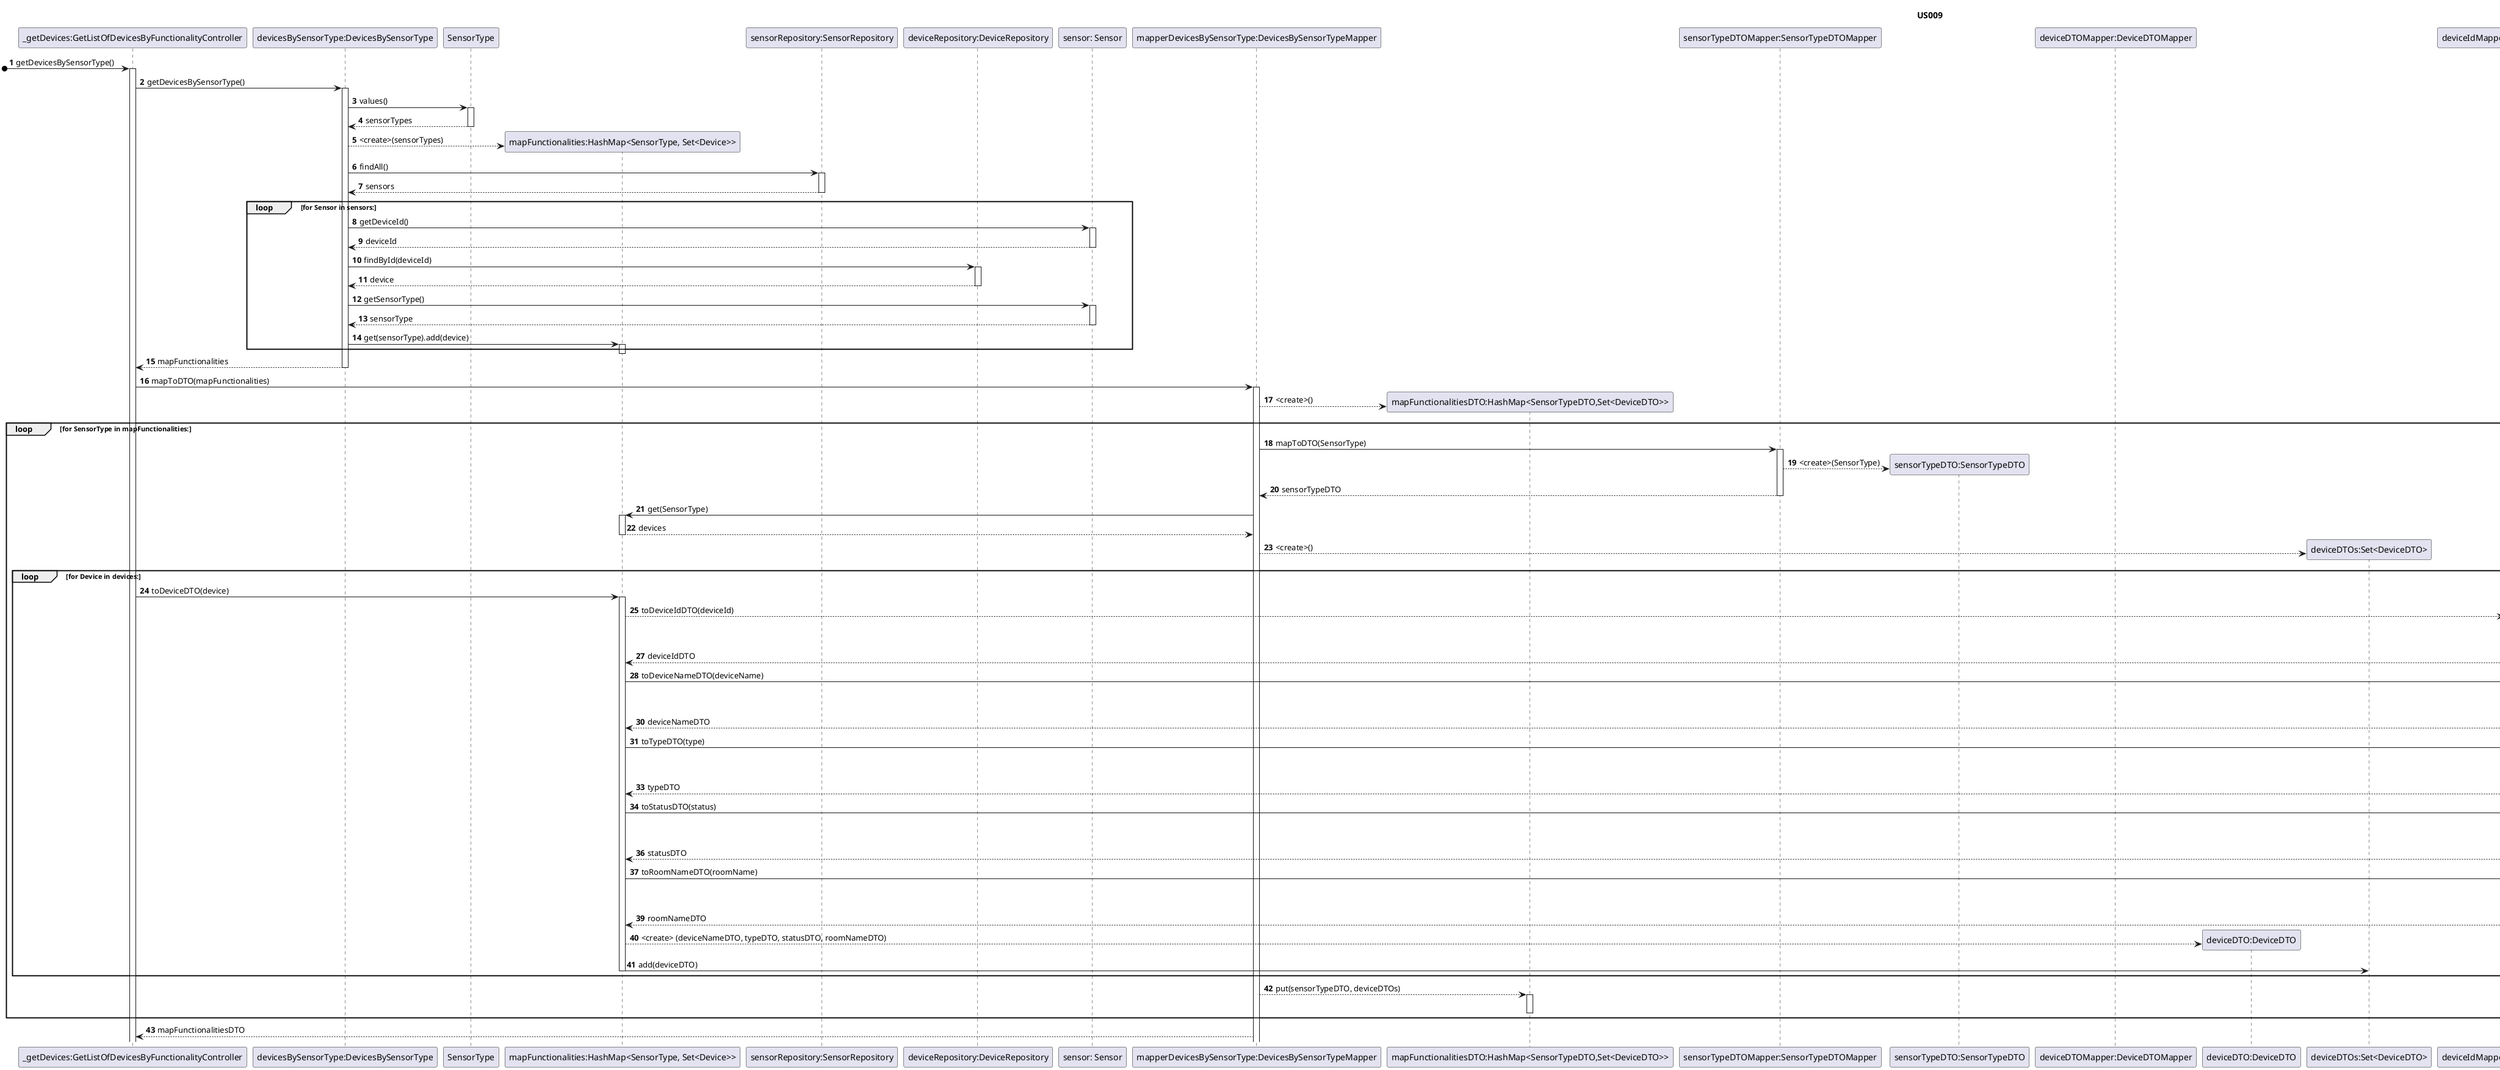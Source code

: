 @startuml

title US009
autonumber

/'
As a Power User [or Administrator], I want to get a list of all devices in a house,
grouped by device functionality types. It must include device location.'/

participant "_getDevices:GetListOfDevicesByFunctionalityController" as C
participant "devicesBySensorType:DevicesBySensorType" as U
participant "SensorType" as ST
participant "mapFunctionalities:HashMap<SensorType, Set<Device>>" as M
participant "sensorRepository:SensorRepository" as SR
participant "deviceRepository:DeviceRepository" as DR
participant "sensor: Sensor" as S
participant "mapperDevicesBySensorType:DevicesBySensorTypeMapper" as M1
participant "mapFunctionalitiesDTO:HashMap<SensorTypeDTO,Set<DeviceDTO>>" as M2
participant "sensorTypeDTOMapper:SensorTypeDTOMapper" as M3
participant "sensorTypeDTO:SensorTypeDTO" as STDTO
participant "deviceDTOMapper:DeviceDTOMapper" as M4
participant "deviceDTO:DeviceDTO" as DDTO
participant "deviceDTOs:Set<DeviceDTO>" as DDTOs
participant "deviceIdMapper:DeviceIdMapper" as IDM
participant "deviceNameMapper:DeviceNameMapper" as DNM
participant "deviceTypeMapper:DeviceTypeMapper" as DTM
participant "statusMapper:StatusMapper" as SM
participant "roomNameMapper:RoomNameMapper" as RNM
participant "deviceIdDTO:DeviceIdDTO" as IDD
participant "deviceNameDTO:DeviceNameDTO" as DNDTO
participant "typeDTO:TypeDTO" as TDTO
participant "statusDTO:StatusDTO" as SDTO
participant "roomNameDTO:RoomNameDTO" as RNDTO






[o-> C : getDevicesBySensorType()
activate C
C->U : getDevicesBySensorType()
activate U
U-> ST : values()
activate ST
ST --> U : sensorTypes
deactivate ST
U --> M** : <create>(sensorTypes)
U -> SR : findAll()
activate SR
SR --> U : sensors
deactivate SR
loop for Sensor in sensors:
    U -> S : getDeviceId()
    activate S
    S --> U : deviceId
    deactivate S
    U -> DR : findById(deviceId)
    activate DR
    DR --> U : device
    deactivate DR
    U -> S : getSensorType()
    activate S
    S --> U : sensorType
    deactivate S
    U -> M : get(sensorType).add(device)
    activate M
end loop
deactivate M
U --> C : mapFunctionalities
deactivate U
C -> M1 : mapToDTO(mapFunctionalities)
activate M1
M1 --> M2** : <create>()
loop for SensorType in mapFunctionalities:
    M1 -> M3 : mapToDTO(SensorType)
    activate M3
    M3 --> STDTO** : <create>(SensorType)
    M3 --> M1: sensorTypeDTO
    deactivate M3
    M1 -> M : get(SensorType)
    activate M
    M --> M1 : devices
    deactivate M
    M1 -->DDTOs** : <create>()
    loop for Device in devices:
        C -> M : toDeviceDTO(device)
        activate M
        M --> IDM : toDeviceIdDTO(deviceId)
        activate IDM
        IDM --> IDD** : <create> (deviceId)
        IDM --> M : deviceIdDTO
        deactivate IDM
        M -> DNM : toDeviceNameDTO(deviceName)
        activate DNM
        DNM --> DNDTO** : <create> (deviceName)
        DNM --> M : deviceNameDTO
        deactivate DNM
        M -> DTM : toTypeDTO(type)
        activate DTM
        DTM --> TDTO** : <create> (type)
        DTM --> M : typeDTO
        deactivate DTM
        M -> SM : toStatusDTO(status)
        activate SM
        SM --> SDTO** : <create> (status)
        SM --> M : statusDTO
        deactivate SM
        M -> RNM : toRoomNameDTO(roomName)
        activate RNM
        RNM --> RNDTO** : <create> (roomName)
        RNM --> M : roomNameDTO
        deactivate RNM
        M --> DDTO** : <create> (deviceNameDTO, typeDTO, statusDTO, roomNameDTO)
       M ->DDTOs : add(deviceDTO)
        deactivate M
    end loop
    M1 --> M2 : put(sensorTypeDTO, deviceDTOs)
    activate M2
    deactivate M2
end loop
M1 --> C : mapFunctionalitiesDTO








@enduml

@enduml